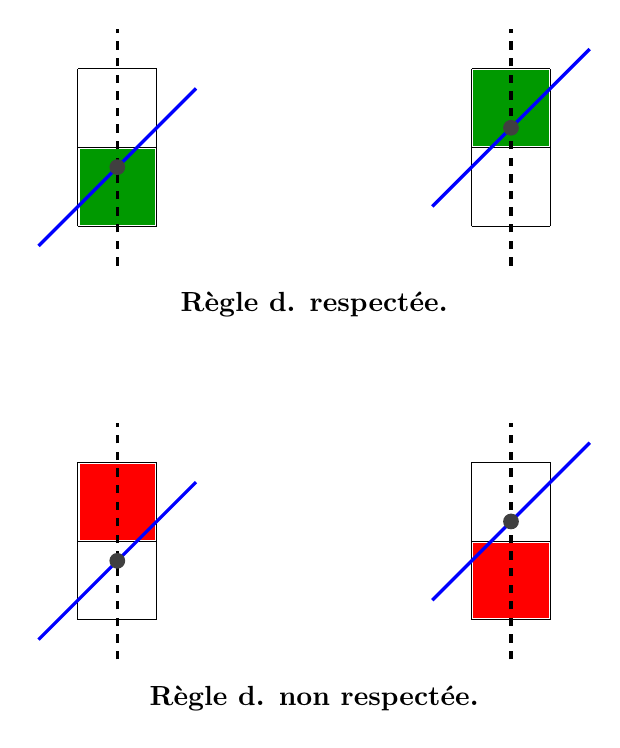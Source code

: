 \tikzstyle{arrow} = [->,>=latex,thick]
\begin{tikzpicture}[scale=1]

\def\xmax{0}
\def\ymax{1}
\pgfmathsetmacro\xmaxplus{int(\xmax +1)}
\pgfmathsetmacro\ymaxplus{int(\ymax +1)}

\newcommand{\pixel}[2]{\fill (#1-0.48,#2-0.48) rectangle ++(0.96,0.96);}

\newcommand{\cross}[3]{
\draw[black,very thick] (#1-0.2,#2)--++(0.4,0);
\draw[black,very thick] (#1,#2-0.2)--++(0,0.4);
\node[black, below right] at (#1,#2) {#3};
}

\begin{scope}

\begin{scope}[xshift=0cm]
\draw[thin,xshift=-0.5cm,yshift=-0.5cm] (0,0) grid (\xmaxplus,\ymaxplus);
\begin{scope}[color=green!60!black]
\pixel{0}{0};
\end{scope}
\draw[blue,very thick] (-1,-0.75)--++(2,2);
\draw[dashed,very thick] (0,-1)--++(0,3);
\fill[darkgray] (0,0.25) circle (0.1);
\end{scope}

\begin{scope}[xshift=5cm]
\draw[thin,xshift=-0.5cm,yshift=-0.5cm] (0,0) grid (\xmaxplus,\ymaxplus);
\begin{scope}[color=green!60!black]
\pixel{0}{1};
\end{scope}
\draw[blue,very thick] (-1,-0.25)--++(2,2);
\draw[dashed,very thick] (0,-1)--++(0,3);
\fill[darkgray] (0,0.75) circle (0.1);
\end{scope}

\node at (2.5,-1.5) {{\bf R\`egle d. respect\'ee.}};
\end{scope}


\begin{scope}[yshift=-5cm]

\begin{scope}[xshift=0cm]
\draw[thin,xshift=-0.5cm,yshift=-0.5cm] (0,0) grid (\xmaxplus,\ymaxplus);
\begin{scope}[color=red]
\pixel{0}{1};
\end{scope}
\draw[blue,very thick] (-1,-0.75)--++(2,2);
\draw[dashed,very thick] (0,-1)--++(0,3);
\fill[darkgray] (0,0.25) circle (0.1);
\end{scope}

\begin{scope}[xshift=5cm]
\draw[thin,xshift=-0.5cm,yshift=-0.5cm] (0,0) grid (\xmaxplus,\ymaxplus);
\begin{scope}[color=red]
\pixel{0}{0};
\end{scope}
\draw[blue,very thick] (-1,-0.25)--++(2,2);
\draw[dashed,very thick] (0,-1)--++(0,3);
\fill[darkgray] (0,0.75) circle (0.1);
\end{scope}

\node at (2.5,-1.5) {{\bf R\`egle d. non respect\'ee.}};
\end{scope}
\end{tikzpicture}